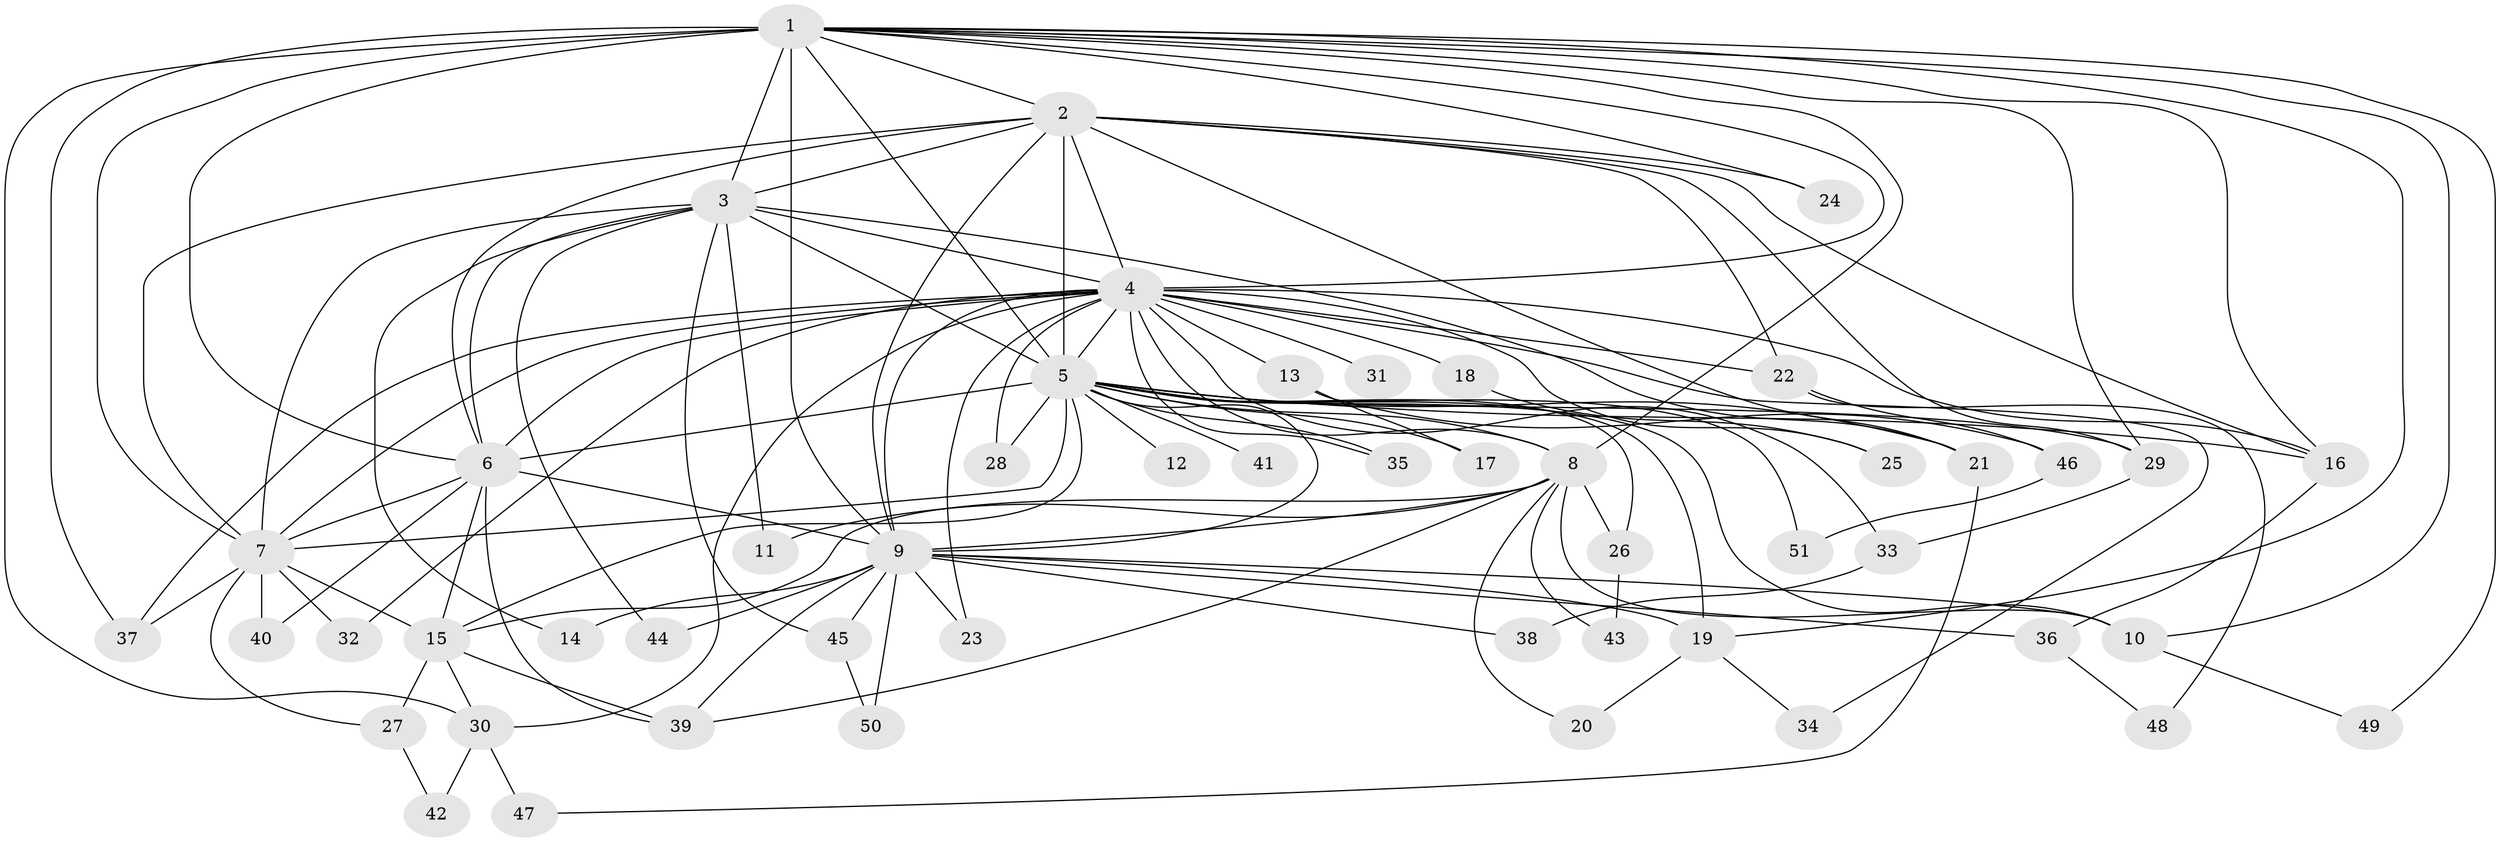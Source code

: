 // original degree distribution, {27: 0.009900990099009901, 23: 0.019801980198019802, 18: 0.019801980198019802, 17: 0.019801980198019802, 19: 0.009900990099009901, 24: 0.009900990099009901, 21: 0.009900990099009901, 12: 0.009900990099009901, 2: 0.5643564356435643, 6: 0.009900990099009901, 3: 0.19801980198019803, 5: 0.039603960396039604, 4: 0.06930693069306931, 7: 0.009900990099009901}
// Generated by graph-tools (version 1.1) at 2025/34/03/09/25 02:34:47]
// undirected, 51 vertices, 122 edges
graph export_dot {
graph [start="1"]
  node [color=gray90,style=filled];
  1;
  2;
  3;
  4;
  5;
  6;
  7;
  8;
  9;
  10;
  11;
  12;
  13;
  14;
  15;
  16;
  17;
  18;
  19;
  20;
  21;
  22;
  23;
  24;
  25;
  26;
  27;
  28;
  29;
  30;
  31;
  32;
  33;
  34;
  35;
  36;
  37;
  38;
  39;
  40;
  41;
  42;
  43;
  44;
  45;
  46;
  47;
  48;
  49;
  50;
  51;
  1 -- 2 [weight=4.0];
  1 -- 3 [weight=3.0];
  1 -- 4 [weight=4.0];
  1 -- 5 [weight=3.0];
  1 -- 6 [weight=3.0];
  1 -- 7 [weight=2.0];
  1 -- 8 [weight=1.0];
  1 -- 9 [weight=16.0];
  1 -- 10 [weight=1.0];
  1 -- 16 [weight=1.0];
  1 -- 19 [weight=1.0];
  1 -- 24 [weight=1.0];
  1 -- 29 [weight=1.0];
  1 -- 30 [weight=1.0];
  1 -- 37 [weight=1.0];
  1 -- 49 [weight=1.0];
  2 -- 3 [weight=2.0];
  2 -- 4 [weight=4.0];
  2 -- 5 [weight=14.0];
  2 -- 6 [weight=2.0];
  2 -- 7 [weight=2.0];
  2 -- 9 [weight=1.0];
  2 -- 16 [weight=1.0];
  2 -- 21 [weight=1.0];
  2 -- 22 [weight=2.0];
  2 -- 24 [weight=2.0];
  2 -- 29 [weight=2.0];
  3 -- 4 [weight=2.0];
  3 -- 5 [weight=2.0];
  3 -- 6 [weight=1.0];
  3 -- 7 [weight=1.0];
  3 -- 11 [weight=1.0];
  3 -- 14 [weight=1.0];
  3 -- 21 [weight=2.0];
  3 -- 44 [weight=1.0];
  3 -- 45 [weight=1.0];
  4 -- 5 [weight=4.0];
  4 -- 6 [weight=2.0];
  4 -- 7 [weight=3.0];
  4 -- 8 [weight=1.0];
  4 -- 9 [weight=1.0];
  4 -- 13 [weight=2.0];
  4 -- 16 [weight=1.0];
  4 -- 18 [weight=1.0];
  4 -- 22 [weight=2.0];
  4 -- 23 [weight=1.0];
  4 -- 25 [weight=1.0];
  4 -- 28 [weight=1.0];
  4 -- 30 [weight=1.0];
  4 -- 31 [weight=2.0];
  4 -- 32 [weight=1.0];
  4 -- 33 [weight=1.0];
  4 -- 34 [weight=1.0];
  4 -- 35 [weight=1.0];
  4 -- 37 [weight=1.0];
  5 -- 6 [weight=1.0];
  5 -- 7 [weight=2.0];
  5 -- 8 [weight=1.0];
  5 -- 9 [weight=4.0];
  5 -- 10 [weight=2.0];
  5 -- 12 [weight=1.0];
  5 -- 15 [weight=1.0];
  5 -- 16 [weight=1.0];
  5 -- 17 [weight=1.0];
  5 -- 19 [weight=1.0];
  5 -- 21 [weight=1.0];
  5 -- 26 [weight=1.0];
  5 -- 28 [weight=1.0];
  5 -- 29 [weight=1.0];
  5 -- 35 [weight=1.0];
  5 -- 41 [weight=1.0];
  5 -- 51 [weight=1.0];
  6 -- 7 [weight=1.0];
  6 -- 9 [weight=2.0];
  6 -- 15 [weight=4.0];
  6 -- 39 [weight=1.0];
  6 -- 40 [weight=1.0];
  7 -- 15 [weight=1.0];
  7 -- 27 [weight=1.0];
  7 -- 32 [weight=1.0];
  7 -- 37 [weight=1.0];
  7 -- 40 [weight=2.0];
  8 -- 9 [weight=2.0];
  8 -- 10 [weight=1.0];
  8 -- 11 [weight=1.0];
  8 -- 15 [weight=1.0];
  8 -- 20 [weight=1.0];
  8 -- 26 [weight=1.0];
  8 -- 39 [weight=1.0];
  8 -- 43 [weight=1.0];
  9 -- 10 [weight=1.0];
  9 -- 14 [weight=1.0];
  9 -- 19 [weight=1.0];
  9 -- 23 [weight=1.0];
  9 -- 36 [weight=2.0];
  9 -- 38 [weight=1.0];
  9 -- 39 [weight=1.0];
  9 -- 44 [weight=1.0];
  9 -- 45 [weight=1.0];
  9 -- 50 [weight=1.0];
  10 -- 49 [weight=1.0];
  13 -- 17 [weight=1.0];
  13 -- 46 [weight=1.0];
  15 -- 27 [weight=1.0];
  15 -- 30 [weight=1.0];
  15 -- 39 [weight=1.0];
  16 -- 36 [weight=1.0];
  18 -- 25 [weight=1.0];
  19 -- 20 [weight=1.0];
  19 -- 34 [weight=1.0];
  21 -- 47 [weight=1.0];
  22 -- 46 [weight=1.0];
  22 -- 48 [weight=1.0];
  26 -- 43 [weight=1.0];
  27 -- 42 [weight=1.0];
  29 -- 33 [weight=1.0];
  30 -- 42 [weight=1.0];
  30 -- 47 [weight=1.0];
  33 -- 38 [weight=1.0];
  36 -- 48 [weight=1.0];
  45 -- 50 [weight=1.0];
  46 -- 51 [weight=1.0];
}
